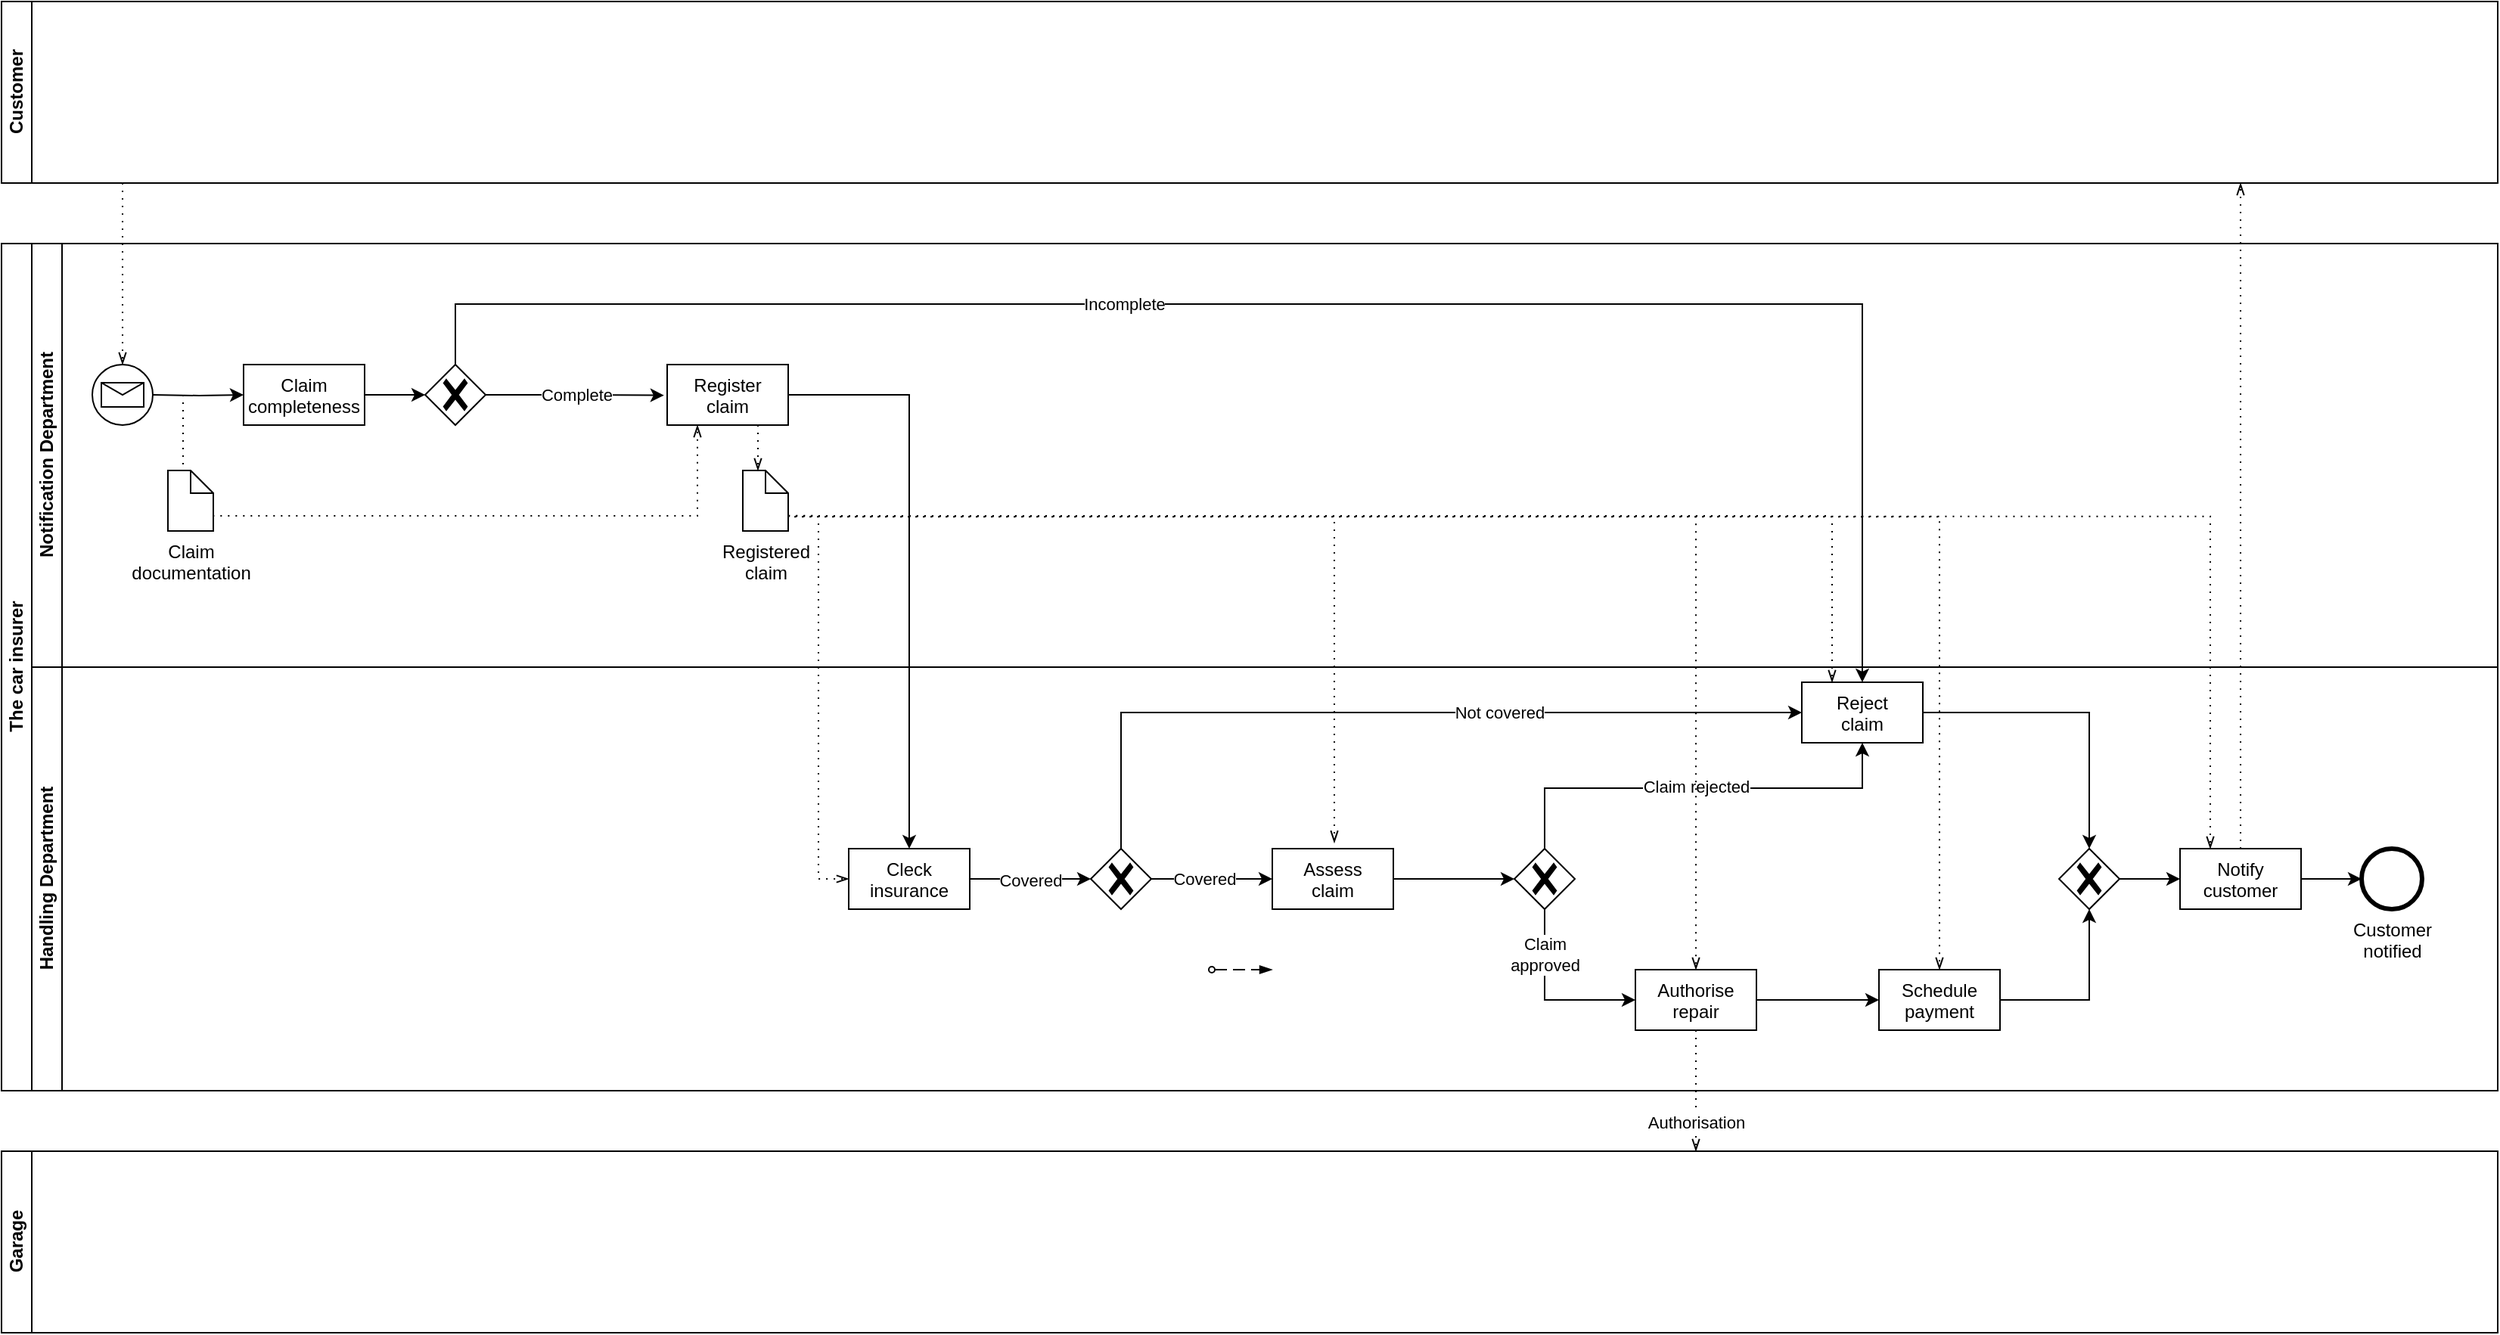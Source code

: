 <mxfile version="24.0.4" type="device">
  <diagram name="Страница — 1" id="j6h9Y7CsDEzfFRnB7rzu">
    <mxGraphModel dx="3429" dy="1622" grid="1" gridSize="10" guides="1" tooltips="1" connect="1" arrows="1" fold="1" page="1" pageScale="1" pageWidth="827" pageHeight="1169" math="0" shadow="0">
      <root>
        <mxCell id="0" />
        <mxCell id="1" parent="0" />
        <mxCell id="J5jT1MHL9ttBjK06NssR-1" value="Customer" style="swimlane;childLayout=stackLayout;resizeParent=1;resizeParentMax=0;horizontal=0;startSize=20;horizontalStack=0;html=1;" parent="1" vertex="1">
          <mxGeometry width="1650" height="120" as="geometry" />
        </mxCell>
        <mxCell id="J5jT1MHL9ttBjK06NssR-6" value="The car insurer" style="swimlane;childLayout=stackLayout;resizeParent=1;resizeParentMax=0;horizontal=0;startSize=20;horizontalStack=0;html=1;" parent="1" vertex="1">
          <mxGeometry y="160" width="1650" height="560" as="geometry" />
        </mxCell>
        <mxCell id="J5jT1MHL9ttBjK06NssR-65" style="edgeStyle=orthogonalEdgeStyle;rounded=0;orthogonalLoop=1;jettySize=auto;html=1;entryX=0.5;entryY=0;entryDx=0;entryDy=0;" parent="J5jT1MHL9ttBjK06NssR-6" source="J5jT1MHL9ttBjK06NssR-55" target="J5jT1MHL9ttBjK06NssR-64" edge="1">
          <mxGeometry relative="1" as="geometry" />
        </mxCell>
        <mxCell id="J5jT1MHL9ttBjK06NssR-66" value="" style="edgeStyle=elbowEdgeStyle;fontSize=12;html=1;endFill=0;startFill=0;endSize=6;startSize=6;dashed=1;dashPattern=1 4;endArrow=openThin;startArrow=none;rounded=0;entryX=0;entryY=0.5;entryDx=0;entryDy=0;exitX=1.006;exitY=0.747;exitDx=0;exitDy=0;exitPerimeter=0;" parent="J5jT1MHL9ttBjK06NssR-6" source="J5jT1MHL9ttBjK06NssR-62" target="J5jT1MHL9ttBjK06NssR-64" edge="1">
          <mxGeometry width="160" relative="1" as="geometry">
            <mxPoint x="550" y="180" as="sourcePoint" />
            <mxPoint x="550" y="250" as="targetPoint" />
            <Array as="points">
              <mxPoint x="540" y="270" />
            </Array>
          </mxGeometry>
        </mxCell>
        <mxCell id="J5jT1MHL9ttBjK06NssR-57" style="edgeStyle=orthogonalEdgeStyle;rounded=0;orthogonalLoop=1;jettySize=auto;html=1;" parent="J5jT1MHL9ttBjK06NssR-6" source="J5jT1MHL9ttBjK06NssR-46" target="J5jT1MHL9ttBjK06NssR-70" edge="1">
          <mxGeometry relative="1" as="geometry">
            <mxPoint x="300" y="50" as="targetPoint" />
            <Array as="points">
              <mxPoint x="300" y="40" />
              <mxPoint x="1230" y="40" />
            </Array>
          </mxGeometry>
        </mxCell>
        <mxCell id="J5jT1MHL9ttBjK06NssR-61" value="Incomplete" style="edgeLabel;html=1;align=center;verticalAlign=middle;resizable=0;points=[];" parent="J5jT1MHL9ttBjK06NssR-57" vertex="1" connectable="0">
          <mxGeometry x="-0.21" relative="1" as="geometry">
            <mxPoint as="offset" />
          </mxGeometry>
        </mxCell>
        <mxCell id="J5jT1MHL9ttBjK06NssR-128" value="" style="edgeStyle=elbowEdgeStyle;fontSize=12;html=1;endFill=0;startFill=0;endSize=6;startSize=6;dashed=1;dashPattern=1 4;endArrow=openThin;startArrow=none;rounded=0;entryX=0.5;entryY=0;entryDx=0;entryDy=0;exitX=0.968;exitY=0.765;exitDx=0;exitDy=0;exitPerimeter=0;" parent="J5jT1MHL9ttBjK06NssR-6" source="J5jT1MHL9ttBjK06NssR-62" target="J5jT1MHL9ttBjK06NssR-86" edge="1">
          <mxGeometry width="160" relative="1" as="geometry">
            <mxPoint x="520" y="180" as="sourcePoint" />
            <mxPoint x="1281" y="470" as="targetPoint" />
            <Array as="points">
              <mxPoint x="1281" y="330" />
            </Array>
          </mxGeometry>
        </mxCell>
        <mxCell id="J5jT1MHL9ttBjK06NssR-7" value="Notification Department" style="swimlane;startSize=20;horizontal=0;html=1;" parent="J5jT1MHL9ttBjK06NssR-6" vertex="1">
          <mxGeometry x="20" width="1630" height="280" as="geometry">
            <mxRectangle x="20" width="780" height="30" as="alternateBounds" />
          </mxGeometry>
        </mxCell>
        <mxCell id="J5jT1MHL9ttBjK06NssR-41" value="Claim&lt;div&gt;documentation&lt;/div&gt;" style="shape=mxgraph.bpmn.data;labelPosition=center;verticalLabelPosition=bottom;align=center;verticalAlign=top;size=15;html=1;" parent="J5jT1MHL9ttBjK06NssR-7" vertex="1">
          <mxGeometry x="90" y="150" width="30" height="40" as="geometry" />
        </mxCell>
        <mxCell id="J5jT1MHL9ttBjK06NssR-47" style="edgeStyle=orthogonalEdgeStyle;rounded=0;orthogonalLoop=1;jettySize=auto;html=1;" parent="J5jT1MHL9ttBjK06NssR-7" source="J5jT1MHL9ttBjK06NssR-42" target="J5jT1MHL9ttBjK06NssR-46" edge="1">
          <mxGeometry relative="1" as="geometry" />
        </mxCell>
        <mxCell id="J5jT1MHL9ttBjK06NssR-42" value="Claim completeness" style="whiteSpace=wrap;html=1;verticalAlign=top;labelBackgroundColor=#ffffff;" parent="J5jT1MHL9ttBjK06NssR-7" vertex="1">
          <mxGeometry x="140" y="80" width="80" height="40" as="geometry" />
        </mxCell>
        <mxCell id="J5jT1MHL9ttBjK06NssR-43" style="edgeStyle=orthogonalEdgeStyle;rounded=0;orthogonalLoop=1;jettySize=auto;html=1;entryX=0;entryY=0.5;entryDx=0;entryDy=0;" parent="J5jT1MHL9ttBjK06NssR-7" target="J5jT1MHL9ttBjK06NssR-42" edge="1">
          <mxGeometry relative="1" as="geometry">
            <mxPoint x="80" y="100" as="sourcePoint" />
          </mxGeometry>
        </mxCell>
        <mxCell id="J5jT1MHL9ttBjK06NssR-46" value="" style="points=[[0.25,0.25,0],[0.5,0,0],[0.75,0.25,0],[1,0.5,0],[0.75,0.75,0],[0.5,1,0],[0.25,0.75,0],[0,0.5,0]];shape=mxgraph.bpmn.gateway2;html=1;verticalLabelPosition=bottom;labelBackgroundColor=#ffffff;verticalAlign=top;align=center;perimeter=rhombusPerimeter;outlineConnect=0;outline=none;symbol=none;gwType=exclusive;" parent="J5jT1MHL9ttBjK06NssR-7" vertex="1">
          <mxGeometry x="260" y="80" width="40" height="40" as="geometry" />
        </mxCell>
        <mxCell id="J5jT1MHL9ttBjK06NssR-50" value="" style="edgeStyle=elbowEdgeStyle;fontSize=12;html=1;endFill=0;startFill=0;endSize=6;startSize=6;dashed=1;dashPattern=1 4;endArrow=none;startArrow=none;rounded=0;entryX=0.348;entryY=-0.006;entryDx=0;entryDy=0;entryPerimeter=0;" parent="J5jT1MHL9ttBjK06NssR-7" target="J5jT1MHL9ttBjK06NssR-41" edge="1">
          <mxGeometry width="160" relative="1" as="geometry">
            <mxPoint x="100" y="100" as="sourcePoint" />
            <mxPoint x="330" y="160" as="targetPoint" />
            <Array as="points">
              <mxPoint x="100" y="120" />
            </Array>
          </mxGeometry>
        </mxCell>
        <mxCell id="J5jT1MHL9ttBjK06NssR-53" value="" style="edgeStyle=elbowEdgeStyle;fontSize=12;html=1;endFill=0;startFill=0;endSize=6;startSize=6;dashed=1;dashPattern=1 4;endArrow=openThin;startArrow=none;rounded=0;exitX=0.989;exitY=0.75;exitDx=0;exitDy=0;exitPerimeter=0;entryX=0.25;entryY=1;entryDx=0;entryDy=0;" parent="J5jT1MHL9ttBjK06NssR-7" source="J5jT1MHL9ttBjK06NssR-41" target="J5jT1MHL9ttBjK06NssR-55" edge="1">
          <mxGeometry width="160" relative="1" as="geometry">
            <mxPoint x="130" y="180" as="sourcePoint" />
            <mxPoint x="350" y="170" as="targetPoint" />
            <Array as="points">
              <mxPoint x="440" y="150" />
            </Array>
          </mxGeometry>
        </mxCell>
        <mxCell id="J5jT1MHL9ttBjK06NssR-55" value="Register&lt;div&gt;claim&lt;/div&gt;" style="whiteSpace=wrap;html=1;verticalAlign=top;labelBackgroundColor=#ffffff;" parent="J5jT1MHL9ttBjK06NssR-7" vertex="1">
          <mxGeometry x="420" y="80" width="80" height="40" as="geometry" />
        </mxCell>
        <mxCell id="J5jT1MHL9ttBjK06NssR-56" style="edgeStyle=orthogonalEdgeStyle;rounded=0;orthogonalLoop=1;jettySize=auto;html=1;entryX=-0.026;entryY=0.508;entryDx=0;entryDy=0;entryPerimeter=0;" parent="J5jT1MHL9ttBjK06NssR-7" source="J5jT1MHL9ttBjK06NssR-46" target="J5jT1MHL9ttBjK06NssR-55" edge="1">
          <mxGeometry relative="1" as="geometry" />
        </mxCell>
        <mxCell id="J5jT1MHL9ttBjK06NssR-58" value="Complete" style="edgeLabel;html=1;align=center;verticalAlign=middle;resizable=0;points=[];" parent="J5jT1MHL9ttBjK06NssR-56" vertex="1" connectable="0">
          <mxGeometry x="-0.326" y="1" relative="1" as="geometry">
            <mxPoint x="20" y="1" as="offset" />
          </mxGeometry>
        </mxCell>
        <mxCell id="J5jT1MHL9ttBjK06NssR-62" value="Registered&lt;div&gt;claim&lt;/div&gt;" style="shape=mxgraph.bpmn.data;labelPosition=center;verticalLabelPosition=bottom;align=center;verticalAlign=top;size=15;html=1;" parent="J5jT1MHL9ttBjK06NssR-7" vertex="1">
          <mxGeometry x="470" y="150" width="30" height="40" as="geometry" />
        </mxCell>
        <mxCell id="J5jT1MHL9ttBjK06NssR-63" value="" style="edgeStyle=elbowEdgeStyle;fontSize=12;html=1;endFill=0;startFill=0;endSize=6;startSize=6;dashed=1;dashPattern=1 4;endArrow=openThin;startArrow=none;rounded=0;exitX=0.75;exitY=1;exitDx=0;exitDy=0;" parent="J5jT1MHL9ttBjK06NssR-7" source="J5jT1MHL9ttBjK06NssR-55" target="J5jT1MHL9ttBjK06NssR-62" edge="1">
          <mxGeometry width="160" relative="1" as="geometry">
            <mxPoint x="490" y="130" as="sourcePoint" />
            <mxPoint x="480" y="150" as="targetPoint" />
          </mxGeometry>
        </mxCell>
        <mxCell id="J5jT1MHL9ttBjK06NssR-130" value="" style="points=[[0.145,0.145,0],[0.5,0,0],[0.855,0.145,0],[1,0.5,0],[0.855,0.855,0],[0.5,1,0],[0.145,0.855,0],[0,0.5,0]];shape=mxgraph.bpmn.event;html=1;verticalLabelPosition=bottom;labelBackgroundColor=#ffffff;verticalAlign=top;align=center;perimeter=ellipsePerimeter;outlineConnect=0;aspect=fixed;outline=standard;symbol=message;" parent="J5jT1MHL9ttBjK06NssR-7" vertex="1">
          <mxGeometry x="40" y="80" width="40" height="40" as="geometry" />
        </mxCell>
        <mxCell id="J5jT1MHL9ttBjK06NssR-9" value="Handling Department" style="swimlane;startSize=20;horizontal=0;html=1;" parent="J5jT1MHL9ttBjK06NssR-6" vertex="1">
          <mxGeometry x="20" y="280" width="1630" height="280" as="geometry" />
        </mxCell>
        <mxCell id="J5jT1MHL9ttBjK06NssR-64" value="Cleck&lt;div&gt;insurance&lt;/div&gt;" style="whiteSpace=wrap;html=1;verticalAlign=top;labelBackgroundColor=#ffffff;" parent="J5jT1MHL9ttBjK06NssR-9" vertex="1">
          <mxGeometry x="540" y="120" width="80" height="40" as="geometry" />
        </mxCell>
        <mxCell id="J5jT1MHL9ttBjK06NssR-70" value="Reject&lt;div&gt;claim&lt;/div&gt;" style="whiteSpace=wrap;html=1;verticalAlign=top;labelBackgroundColor=#ffffff;" parent="J5jT1MHL9ttBjK06NssR-9" vertex="1">
          <mxGeometry x="1170" y="10" width="80" height="40" as="geometry" />
        </mxCell>
        <mxCell id="J5jT1MHL9ttBjK06NssR-74" style="edgeStyle=orthogonalEdgeStyle;rounded=0;orthogonalLoop=1;jettySize=auto;html=1;entryX=0;entryY=0.5;entryDx=0;entryDy=0;" parent="J5jT1MHL9ttBjK06NssR-9" source="J5jT1MHL9ttBjK06NssR-71" target="J5jT1MHL9ttBjK06NssR-70" edge="1">
          <mxGeometry relative="1" as="geometry">
            <Array as="points">
              <mxPoint x="720" y="30" />
            </Array>
          </mxGeometry>
        </mxCell>
        <mxCell id="J5jT1MHL9ttBjK06NssR-75" value="Not covered" style="edgeLabel;html=1;align=center;verticalAlign=middle;resizable=0;points=[];" parent="J5jT1MHL9ttBjK06NssR-74" vertex="1" connectable="0">
          <mxGeometry x="0.258" relative="1" as="geometry">
            <mxPoint as="offset" />
          </mxGeometry>
        </mxCell>
        <mxCell id="J5jT1MHL9ttBjK06NssR-77" style="edgeStyle=orthogonalEdgeStyle;rounded=0;orthogonalLoop=1;jettySize=auto;html=1;entryX=0;entryY=0.5;entryDx=0;entryDy=0;" parent="J5jT1MHL9ttBjK06NssR-9" source="J5jT1MHL9ttBjK06NssR-71" target="J5jT1MHL9ttBjK06NssR-76" edge="1">
          <mxGeometry relative="1" as="geometry" />
        </mxCell>
        <mxCell id="J5jT1MHL9ttBjK06NssR-78" value="Covered" style="edgeLabel;html=1;align=center;verticalAlign=middle;resizable=0;points=[];" parent="J5jT1MHL9ttBjK06NssR-77" vertex="1" connectable="0">
          <mxGeometry x="-0.14" relative="1" as="geometry">
            <mxPoint as="offset" />
          </mxGeometry>
        </mxCell>
        <mxCell id="J5jT1MHL9ttBjK06NssR-71" value="" style="points=[[0.25,0.25,0],[0.5,0,0],[0.75,0.25,0],[1,0.5,0],[0.75,0.75,0],[0.5,1,0],[0.25,0.75,0],[0,0.5,0]];shape=mxgraph.bpmn.gateway2;html=1;verticalLabelPosition=bottom;labelBackgroundColor=#ffffff;verticalAlign=top;align=center;perimeter=rhombusPerimeter;outlineConnect=0;outline=none;symbol=none;gwType=exclusive;" parent="J5jT1MHL9ttBjK06NssR-9" vertex="1">
          <mxGeometry x="700" y="120" width="40" height="40" as="geometry" />
        </mxCell>
        <mxCell id="J5jT1MHL9ttBjK06NssR-72" style="edgeStyle=orthogonalEdgeStyle;rounded=0;orthogonalLoop=1;jettySize=auto;html=1;entryX=0;entryY=0.5;entryDx=0;entryDy=0;entryPerimeter=0;" parent="J5jT1MHL9ttBjK06NssR-9" source="J5jT1MHL9ttBjK06NssR-64" target="J5jT1MHL9ttBjK06NssR-71" edge="1">
          <mxGeometry relative="1" as="geometry" />
        </mxCell>
        <mxCell id="J5jT1MHL9ttBjK06NssR-73" value="Covered" style="edgeLabel;html=1;align=center;verticalAlign=middle;resizable=0;points=[];" parent="J5jT1MHL9ttBjK06NssR-72" vertex="1" connectable="0">
          <mxGeometry x="-0.16" y="-1" relative="1" as="geometry">
            <mxPoint x="6" as="offset" />
          </mxGeometry>
        </mxCell>
        <mxCell id="J5jT1MHL9ttBjK06NssR-76" value="Assess&lt;div&gt;claim&lt;/div&gt;" style="whiteSpace=wrap;html=1;verticalAlign=top;labelBackgroundColor=#ffffff;" parent="J5jT1MHL9ttBjK06NssR-9" vertex="1">
          <mxGeometry x="820" y="120" width="80" height="40" as="geometry" />
        </mxCell>
        <mxCell id="J5jT1MHL9ttBjK06NssR-81" style="edgeStyle=orthogonalEdgeStyle;rounded=0;orthogonalLoop=1;jettySize=auto;html=1;entryX=0.5;entryY=1;entryDx=0;entryDy=0;" parent="J5jT1MHL9ttBjK06NssR-9" source="J5jT1MHL9ttBjK06NssR-79" target="J5jT1MHL9ttBjK06NssR-70" edge="1">
          <mxGeometry relative="1" as="geometry">
            <Array as="points">
              <mxPoint x="1000" y="80" />
              <mxPoint x="1210" y="80" />
            </Array>
          </mxGeometry>
        </mxCell>
        <mxCell id="J5jT1MHL9ttBjK06NssR-82" value="Claim rejected" style="edgeLabel;html=1;align=center;verticalAlign=middle;resizable=0;points=[];" parent="J5jT1MHL9ttBjK06NssR-81" vertex="1" connectable="0">
          <mxGeometry y="1" relative="1" as="geometry">
            <mxPoint as="offset" />
          </mxGeometry>
        </mxCell>
        <mxCell id="J5jT1MHL9ttBjK06NssR-84" style="edgeStyle=orthogonalEdgeStyle;rounded=0;orthogonalLoop=1;jettySize=auto;html=1;entryX=0;entryY=0.5;entryDx=0;entryDy=0;" parent="J5jT1MHL9ttBjK06NssR-9" source="J5jT1MHL9ttBjK06NssR-79" target="J5jT1MHL9ttBjK06NssR-83" edge="1">
          <mxGeometry relative="1" as="geometry">
            <Array as="points">
              <mxPoint x="1000" y="220" />
            </Array>
          </mxGeometry>
        </mxCell>
        <mxCell id="J5jT1MHL9ttBjK06NssR-85" value="Claim&lt;div&gt;approved&lt;/div&gt;" style="edgeLabel;html=1;align=center;verticalAlign=middle;resizable=0;points=[];" parent="J5jT1MHL9ttBjK06NssR-84" vertex="1" connectable="0">
          <mxGeometry x="-0.499" relative="1" as="geometry">
            <mxPoint as="offset" />
          </mxGeometry>
        </mxCell>
        <mxCell id="J5jT1MHL9ttBjK06NssR-79" value="" style="points=[[0.25,0.25,0],[0.5,0,0],[0.75,0.25,0],[1,0.5,0],[0.75,0.75,0],[0.5,1,0],[0.25,0.75,0],[0,0.5,0]];shape=mxgraph.bpmn.gateway2;html=1;verticalLabelPosition=bottom;labelBackgroundColor=#ffffff;verticalAlign=top;align=center;perimeter=rhombusPerimeter;outlineConnect=0;outline=none;symbol=none;gwType=exclusive;" parent="J5jT1MHL9ttBjK06NssR-9" vertex="1">
          <mxGeometry x="980" y="120" width="40" height="40" as="geometry" />
        </mxCell>
        <mxCell id="J5jT1MHL9ttBjK06NssR-80" style="edgeStyle=orthogonalEdgeStyle;rounded=0;orthogonalLoop=1;jettySize=auto;html=1;entryX=0;entryY=0.5;entryDx=0;entryDy=0;entryPerimeter=0;" parent="J5jT1MHL9ttBjK06NssR-9" source="J5jT1MHL9ttBjK06NssR-76" target="J5jT1MHL9ttBjK06NssR-79" edge="1">
          <mxGeometry relative="1" as="geometry" />
        </mxCell>
        <mxCell id="J5jT1MHL9ttBjK06NssR-87" style="edgeStyle=orthogonalEdgeStyle;rounded=0;orthogonalLoop=1;jettySize=auto;html=1;entryX=0;entryY=0.5;entryDx=0;entryDy=0;" parent="J5jT1MHL9ttBjK06NssR-9" source="J5jT1MHL9ttBjK06NssR-83" target="J5jT1MHL9ttBjK06NssR-86" edge="1">
          <mxGeometry relative="1" as="geometry" />
        </mxCell>
        <mxCell id="J5jT1MHL9ttBjK06NssR-83" value="Authorise&lt;div&gt;repair&lt;/div&gt;" style="whiteSpace=wrap;html=1;verticalAlign=top;labelBackgroundColor=#ffffff;" parent="J5jT1MHL9ttBjK06NssR-9" vertex="1">
          <mxGeometry x="1060" y="200" width="80" height="40" as="geometry" />
        </mxCell>
        <mxCell id="J5jT1MHL9ttBjK06NssR-86" value="Schedule&lt;div&gt;payment&lt;/div&gt;" style="whiteSpace=wrap;html=1;verticalAlign=top;labelBackgroundColor=#ffffff;" parent="J5jT1MHL9ttBjK06NssR-9" vertex="1">
          <mxGeometry x="1221" y="200" width="80" height="40" as="geometry" />
        </mxCell>
        <mxCell id="J5jT1MHL9ttBjK06NssR-123" style="edgeStyle=orthogonalEdgeStyle;rounded=0;orthogonalLoop=1;jettySize=auto;html=1;" parent="J5jT1MHL9ttBjK06NssR-9" source="J5jT1MHL9ttBjK06NssR-116" target="J5jT1MHL9ttBjK06NssR-119" edge="1">
          <mxGeometry relative="1" as="geometry" />
        </mxCell>
        <mxCell id="J5jT1MHL9ttBjK06NssR-116" value="" style="points=[[0.25,0.25,0],[0.5,0,0],[0.75,0.25,0],[1,0.5,0],[0.75,0.75,0],[0.5,1,0],[0.25,0.75,0],[0,0.5,0]];shape=mxgraph.bpmn.gateway2;html=1;verticalLabelPosition=bottom;labelBackgroundColor=#ffffff;verticalAlign=top;align=center;perimeter=rhombusPerimeter;outlineConnect=0;outline=none;symbol=none;gwType=exclusive;" parent="J5jT1MHL9ttBjK06NssR-9" vertex="1">
          <mxGeometry x="1340" y="120" width="40" height="40" as="geometry" />
        </mxCell>
        <mxCell id="J5jT1MHL9ttBjK06NssR-117" style="edgeStyle=orthogonalEdgeStyle;rounded=0;orthogonalLoop=1;jettySize=auto;html=1;entryX=0.5;entryY=1;entryDx=0;entryDy=0;entryPerimeter=0;" parent="J5jT1MHL9ttBjK06NssR-9" source="J5jT1MHL9ttBjK06NssR-86" target="J5jT1MHL9ttBjK06NssR-116" edge="1">
          <mxGeometry relative="1" as="geometry" />
        </mxCell>
        <mxCell id="J5jT1MHL9ttBjK06NssR-118" style="edgeStyle=orthogonalEdgeStyle;rounded=0;orthogonalLoop=1;jettySize=auto;html=1;entryX=0.5;entryY=0;entryDx=0;entryDy=0;entryPerimeter=0;" parent="J5jT1MHL9ttBjK06NssR-9" source="J5jT1MHL9ttBjK06NssR-70" target="J5jT1MHL9ttBjK06NssR-116" edge="1">
          <mxGeometry relative="1" as="geometry" />
        </mxCell>
        <mxCell id="J5jT1MHL9ttBjK06NssR-127" style="edgeStyle=orthogonalEdgeStyle;rounded=0;orthogonalLoop=1;jettySize=auto;html=1;" parent="J5jT1MHL9ttBjK06NssR-9" source="J5jT1MHL9ttBjK06NssR-119" target="J5jT1MHL9ttBjK06NssR-126" edge="1">
          <mxGeometry relative="1" as="geometry" />
        </mxCell>
        <mxCell id="J5jT1MHL9ttBjK06NssR-119" value="Notify&lt;div&gt;customer&lt;/div&gt;" style="whiteSpace=wrap;html=1;verticalAlign=top;labelBackgroundColor=#ffffff;" parent="J5jT1MHL9ttBjK06NssR-9" vertex="1">
          <mxGeometry x="1420" y="120" width="80" height="40" as="geometry" />
        </mxCell>
        <mxCell id="J5jT1MHL9ttBjK06NssR-121" value="" style="dashed=1;dashPattern=8 4;endArrow=blockThin;endFill=1;startArrow=oval;startFill=0;endSize=6;startSize=4;html=1;rounded=0;" parent="J5jT1MHL9ttBjK06NssR-9" edge="1">
          <mxGeometry width="160" relative="1" as="geometry">
            <mxPoint x="780" y="200" as="sourcePoint" />
            <mxPoint x="820" y="200" as="targetPoint" />
          </mxGeometry>
        </mxCell>
        <mxCell id="J5jT1MHL9ttBjK06NssR-126" value="Customer&lt;div&gt;notified&lt;/div&gt;" style="points=[[0.145,0.145,0],[0.5,0,0],[0.855,0.145,0],[1,0.5,0],[0.855,0.855,0],[0.5,1,0],[0.145,0.855,0],[0,0.5,0]];shape=mxgraph.bpmn.event;html=1;verticalLabelPosition=bottom;labelBackgroundColor=#ffffff;verticalAlign=top;align=center;perimeter=ellipsePerimeter;outlineConnect=0;aspect=fixed;outline=end;symbol=terminate2;" parent="J5jT1MHL9ttBjK06NssR-9" vertex="1">
          <mxGeometry x="1540" y="120" width="40" height="40" as="geometry" />
        </mxCell>
        <mxCell id="J5jT1MHL9ttBjK06NssR-109" value="" style="edgeStyle=elbowEdgeStyle;fontSize=12;html=1;endFill=0;startFill=0;endSize=6;startSize=6;dashed=1;dashPattern=1 4;endArrow=openThin;startArrow=none;rounded=0;entryX=0.5;entryY=0;entryDx=0;entryDy=0;exitX=1;exitY=0.752;exitDx=0;exitDy=0;exitPerimeter=0;" parent="J5jT1MHL9ttBjK06NssR-6" source="J5jT1MHL9ttBjK06NssR-62" target="J5jT1MHL9ttBjK06NssR-83" edge="1">
          <mxGeometry width="160" relative="1" as="geometry">
            <mxPoint x="530" y="190" as="sourcePoint" />
            <mxPoint x="891" y="406" as="targetPoint" />
            <Array as="points">
              <mxPoint x="1120" y="330" />
            </Array>
          </mxGeometry>
        </mxCell>
        <mxCell id="J5jT1MHL9ttBjK06NssR-108" value="" style="edgeStyle=elbowEdgeStyle;fontSize=12;html=1;endFill=0;startFill=0;endSize=6;startSize=6;dashed=1;dashPattern=1 4;endArrow=openThin;startArrow=none;rounded=0;entryX=0.509;entryY=-0.096;entryDx=0;entryDy=0;entryPerimeter=0;exitX=1;exitY=0.75;exitDx=0;exitDy=0;exitPerimeter=0;" parent="J5jT1MHL9ttBjK06NssR-6" source="J5jT1MHL9ttBjK06NssR-62" target="J5jT1MHL9ttBjK06NssR-76" edge="1">
          <mxGeometry width="160" relative="1" as="geometry">
            <mxPoint x="550" y="170" as="sourcePoint" />
            <mxPoint x="1220" y="300" as="targetPoint" />
            <Array as="points">
              <mxPoint x="881" y="310" />
            </Array>
          </mxGeometry>
        </mxCell>
        <mxCell id="J5jT1MHL9ttBjK06NssR-89" value="" style="edgeStyle=elbowEdgeStyle;fontSize=12;html=1;endFill=0;startFill=0;endSize=6;startSize=6;dashed=1;dashPattern=1 4;endArrow=openThin;startArrow=none;rounded=0;entryX=0.25;entryY=0;entryDx=0;entryDy=0;exitX=1;exitY=0.75;exitDx=0;exitDy=0;exitPerimeter=0;" parent="J5jT1MHL9ttBjK06NssR-6" source="J5jT1MHL9ttBjK06NssR-62" target="J5jT1MHL9ttBjK06NssR-70" edge="1">
          <mxGeometry width="160" relative="1" as="geometry">
            <mxPoint x="520" y="180" as="sourcePoint" />
            <mxPoint x="700" y="169.9" as="targetPoint" />
            <Array as="points">
              <mxPoint x="1210" y="240" />
            </Array>
          </mxGeometry>
        </mxCell>
        <mxCell id="J5jT1MHL9ttBjK06NssR-129" value="" style="edgeStyle=elbowEdgeStyle;fontSize=12;html=1;endFill=0;startFill=0;endSize=6;startSize=6;dashed=1;dashPattern=1 4;endArrow=openThin;startArrow=none;rounded=0;exitX=0.991;exitY=0.758;exitDx=0;exitDy=0;exitPerimeter=0;" parent="J5jT1MHL9ttBjK06NssR-6" source="J5jT1MHL9ttBjK06NssR-62" target="J5jT1MHL9ttBjK06NssR-119" edge="1">
          <mxGeometry width="160" relative="1" as="geometry">
            <mxPoint x="529" y="191" as="sourcePoint" />
            <mxPoint x="1460" y="400" as="targetPoint" />
            <Array as="points">
              <mxPoint x="1460" y="180" />
            </Array>
          </mxGeometry>
        </mxCell>
        <mxCell id="J5jT1MHL9ttBjK06NssR-20" value="Garage" style="swimlane;childLayout=stackLayout;resizeParent=1;resizeParentMax=0;horizontal=0;startSize=20;horizontalStack=0;html=1;" parent="1" vertex="1">
          <mxGeometry y="760" width="1650" height="120" as="geometry" />
        </mxCell>
        <mxCell id="J5jT1MHL9ttBjK06NssR-25" value="" style="edgeStyle=elbowEdgeStyle;fontSize=12;html=1;endFill=0;startFill=0;endSize=6;startSize=6;dashed=1;dashPattern=1 4;endArrow=openThin;startArrow=none;rounded=0;entryX=0.5;entryY=0;entryDx=0;entryDy=0;entryPerimeter=0;" parent="1" target="J5jT1MHL9ttBjK06NssR-130" edge="1">
          <mxGeometry width="160" relative="1" as="geometry">
            <mxPoint x="80" y="120" as="sourcePoint" />
            <mxPoint x="80" y="240" as="targetPoint" />
          </mxGeometry>
        </mxCell>
        <mxCell id="J5jT1MHL9ttBjK06NssR-113" value="" style="edgeStyle=elbowEdgeStyle;fontSize=12;html=1;endFill=0;startFill=0;endSize=6;startSize=6;dashed=1;dashPattern=1 4;endArrow=openThin;startArrow=none;rounded=0;exitX=0.5;exitY=1;exitDx=0;exitDy=0;" parent="1" source="J5jT1MHL9ttBjK06NssR-83" edge="1">
          <mxGeometry width="160" relative="1" as="geometry">
            <mxPoint x="890" y="810" as="sourcePoint" />
            <mxPoint x="1120" y="760" as="targetPoint" />
          </mxGeometry>
        </mxCell>
        <mxCell id="J5jT1MHL9ttBjK06NssR-115" value="Authorisation" style="edgeLabel;html=1;align=center;verticalAlign=middle;resizable=0;points=[];" parent="J5jT1MHL9ttBjK06NssR-113" vertex="1" connectable="0">
          <mxGeometry x="0.51" relative="1" as="geometry">
            <mxPoint as="offset" />
          </mxGeometry>
        </mxCell>
        <mxCell id="J5jT1MHL9ttBjK06NssR-125" value="" style="edgeStyle=elbowEdgeStyle;fontSize=12;html=1;endFill=0;startFill=0;endSize=6;startSize=6;dashed=1;dashPattern=1 4;endArrow=openThin;startArrow=none;rounded=0;exitX=0.5;exitY=0;exitDx=0;exitDy=0;" parent="1" source="J5jT1MHL9ttBjK06NssR-119" edge="1">
          <mxGeometry width="160" relative="1" as="geometry">
            <mxPoint x="1520" y="130" as="sourcePoint" />
            <mxPoint x="1480" y="120" as="targetPoint" />
            <Array as="points">
              <mxPoint x="1480" y="340" />
            </Array>
          </mxGeometry>
        </mxCell>
      </root>
    </mxGraphModel>
  </diagram>
</mxfile>

